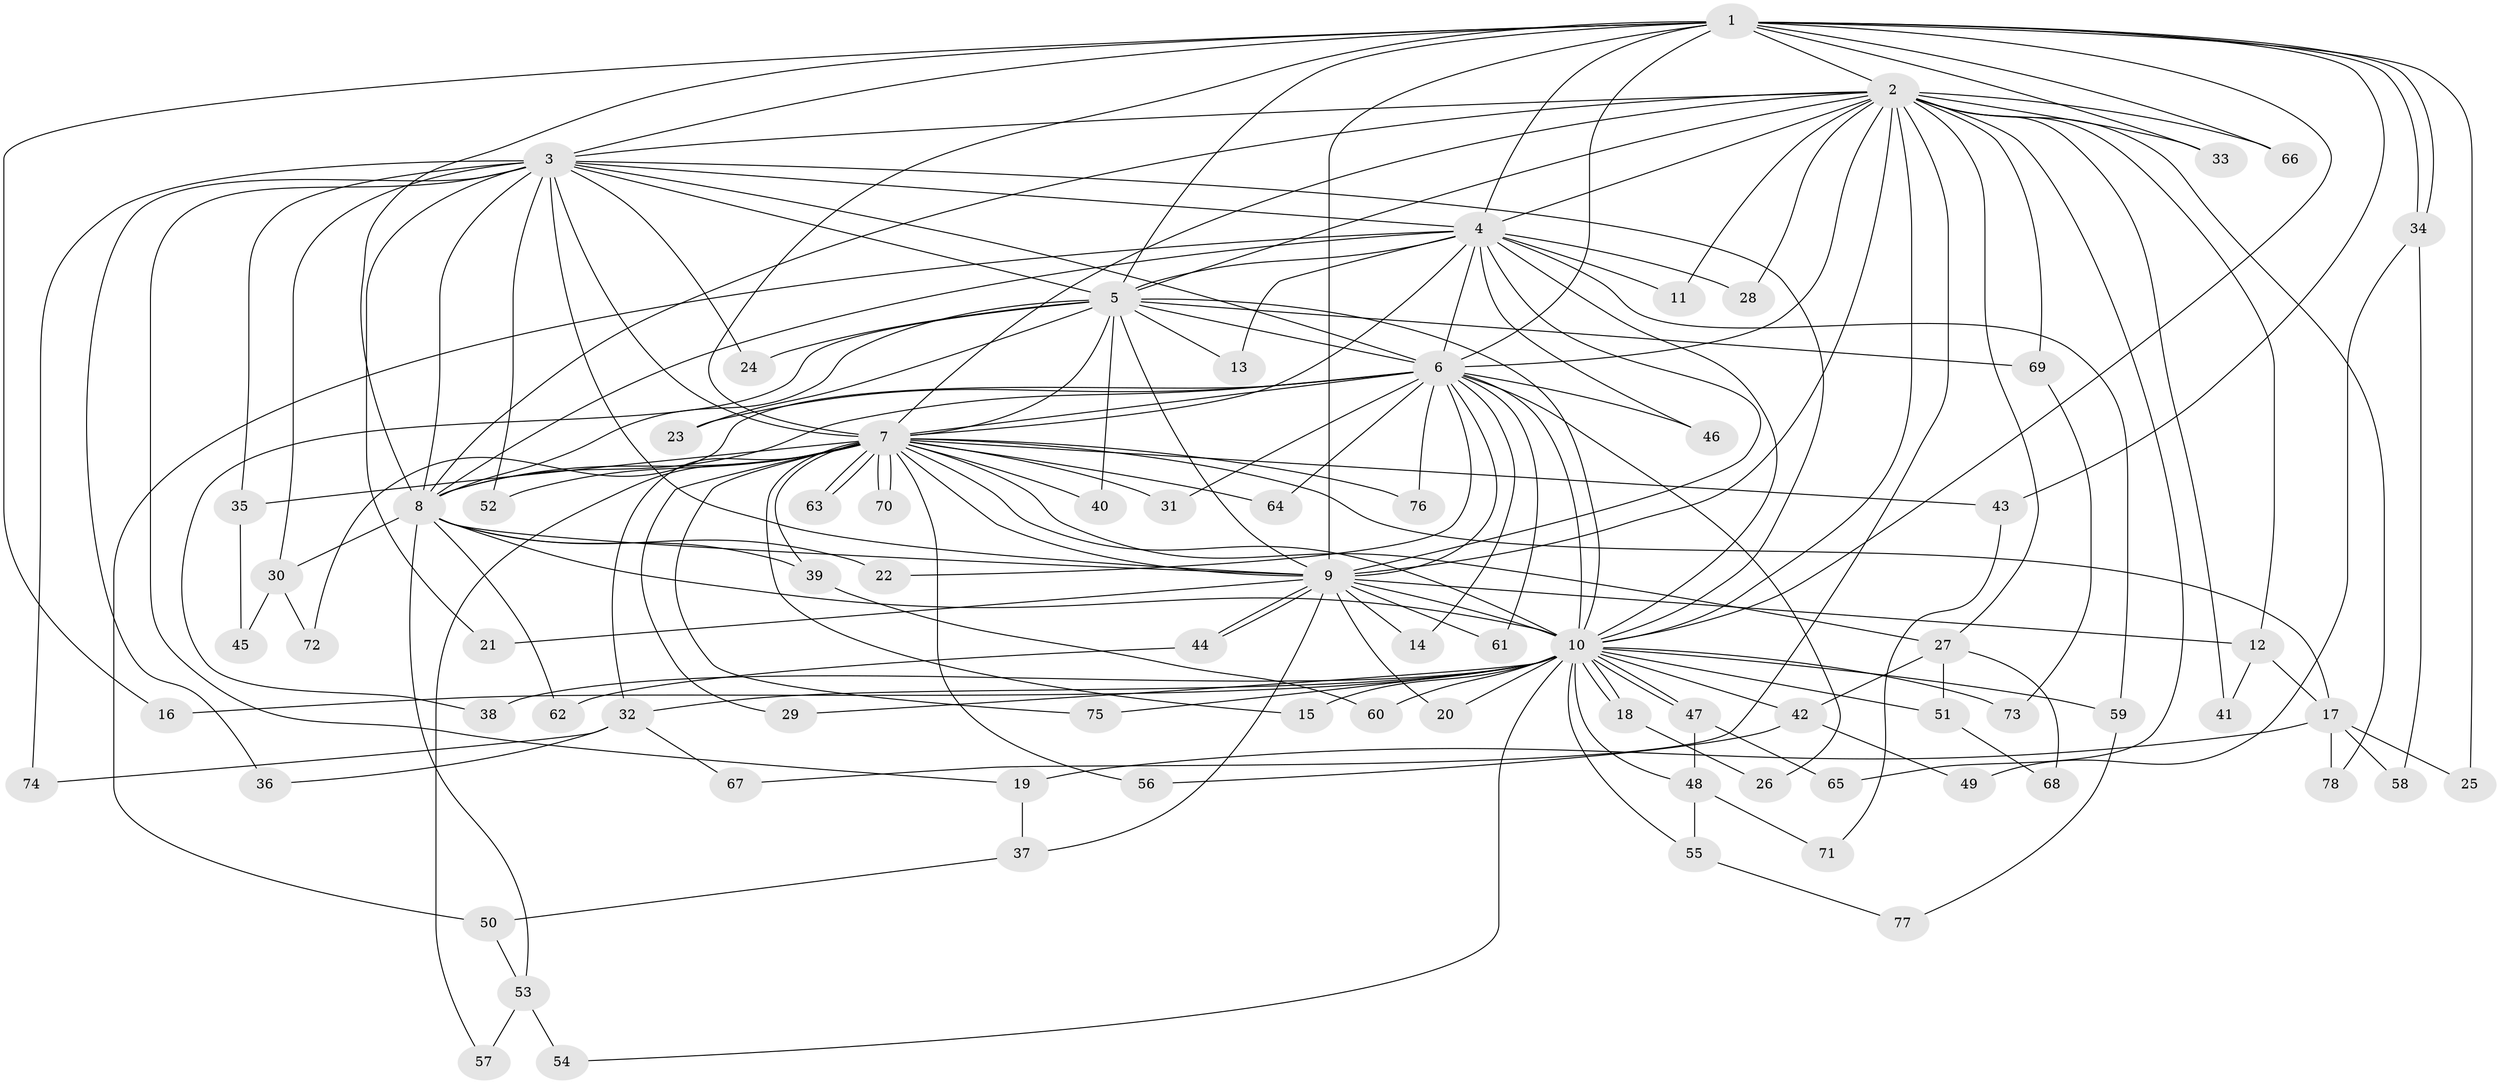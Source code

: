// coarse degree distribution, {16: 0.034482758620689655, 18: 0.017241379310344827, 15: 0.017241379310344827, 14: 0.034482758620689655, 13: 0.017241379310344827, 17: 0.017241379310344827, 27: 0.034482758620689655, 2: 0.5862068965517241, 3: 0.08620689655172414, 6: 0.017241379310344827, 4: 0.10344827586206896, 5: 0.034482758620689655}
// Generated by graph-tools (version 1.1) at 2025/23/03/03/25 07:23:42]
// undirected, 78 vertices, 181 edges
graph export_dot {
graph [start="1"]
  node [color=gray90,style=filled];
  1;
  2;
  3;
  4;
  5;
  6;
  7;
  8;
  9;
  10;
  11;
  12;
  13;
  14;
  15;
  16;
  17;
  18;
  19;
  20;
  21;
  22;
  23;
  24;
  25;
  26;
  27;
  28;
  29;
  30;
  31;
  32;
  33;
  34;
  35;
  36;
  37;
  38;
  39;
  40;
  41;
  42;
  43;
  44;
  45;
  46;
  47;
  48;
  49;
  50;
  51;
  52;
  53;
  54;
  55;
  56;
  57;
  58;
  59;
  60;
  61;
  62;
  63;
  64;
  65;
  66;
  67;
  68;
  69;
  70;
  71;
  72;
  73;
  74;
  75;
  76;
  77;
  78;
  1 -- 2;
  1 -- 3;
  1 -- 4;
  1 -- 5;
  1 -- 6;
  1 -- 7;
  1 -- 8;
  1 -- 9;
  1 -- 10;
  1 -- 16;
  1 -- 25;
  1 -- 33;
  1 -- 34;
  1 -- 34;
  1 -- 43;
  1 -- 66;
  2 -- 3;
  2 -- 4;
  2 -- 5;
  2 -- 6;
  2 -- 7;
  2 -- 8;
  2 -- 9;
  2 -- 10;
  2 -- 11;
  2 -- 12;
  2 -- 27;
  2 -- 28;
  2 -- 33;
  2 -- 41;
  2 -- 65;
  2 -- 66;
  2 -- 67;
  2 -- 69;
  2 -- 78;
  3 -- 4;
  3 -- 5;
  3 -- 6;
  3 -- 7;
  3 -- 8;
  3 -- 9;
  3 -- 10;
  3 -- 19;
  3 -- 21;
  3 -- 24;
  3 -- 30;
  3 -- 35;
  3 -- 36;
  3 -- 52;
  3 -- 74;
  4 -- 5;
  4 -- 6;
  4 -- 7;
  4 -- 8;
  4 -- 9;
  4 -- 10;
  4 -- 11;
  4 -- 13;
  4 -- 28;
  4 -- 46;
  4 -- 50;
  4 -- 59;
  5 -- 6;
  5 -- 7;
  5 -- 8;
  5 -- 9;
  5 -- 10;
  5 -- 13;
  5 -- 23;
  5 -- 24;
  5 -- 38;
  5 -- 40;
  5 -- 69;
  6 -- 7;
  6 -- 8;
  6 -- 9;
  6 -- 10;
  6 -- 14;
  6 -- 22;
  6 -- 23;
  6 -- 26;
  6 -- 31;
  6 -- 46;
  6 -- 61;
  6 -- 64;
  6 -- 72;
  6 -- 76;
  7 -- 8;
  7 -- 9;
  7 -- 10;
  7 -- 15;
  7 -- 17;
  7 -- 27;
  7 -- 29;
  7 -- 31;
  7 -- 32;
  7 -- 35;
  7 -- 39;
  7 -- 40;
  7 -- 43;
  7 -- 52;
  7 -- 56;
  7 -- 57;
  7 -- 63;
  7 -- 63;
  7 -- 64;
  7 -- 70;
  7 -- 70;
  7 -- 75;
  7 -- 76;
  8 -- 9;
  8 -- 10;
  8 -- 22;
  8 -- 30;
  8 -- 39;
  8 -- 53;
  8 -- 62;
  9 -- 10;
  9 -- 12;
  9 -- 14;
  9 -- 20;
  9 -- 21;
  9 -- 37;
  9 -- 44;
  9 -- 44;
  9 -- 61;
  10 -- 15;
  10 -- 16;
  10 -- 18;
  10 -- 18;
  10 -- 20;
  10 -- 29;
  10 -- 32;
  10 -- 38;
  10 -- 42;
  10 -- 47;
  10 -- 47;
  10 -- 48;
  10 -- 51;
  10 -- 54;
  10 -- 55;
  10 -- 59;
  10 -- 60;
  10 -- 73;
  10 -- 75;
  12 -- 17;
  12 -- 41;
  17 -- 19;
  17 -- 25;
  17 -- 58;
  17 -- 78;
  18 -- 26;
  19 -- 37;
  27 -- 42;
  27 -- 51;
  27 -- 68;
  30 -- 45;
  30 -- 72;
  32 -- 36;
  32 -- 67;
  32 -- 74;
  34 -- 49;
  34 -- 58;
  35 -- 45;
  37 -- 50;
  39 -- 60;
  42 -- 49;
  42 -- 56;
  43 -- 71;
  44 -- 62;
  47 -- 48;
  47 -- 65;
  48 -- 55;
  48 -- 71;
  50 -- 53;
  51 -- 68;
  53 -- 54;
  53 -- 57;
  55 -- 77;
  59 -- 77;
  69 -- 73;
}
